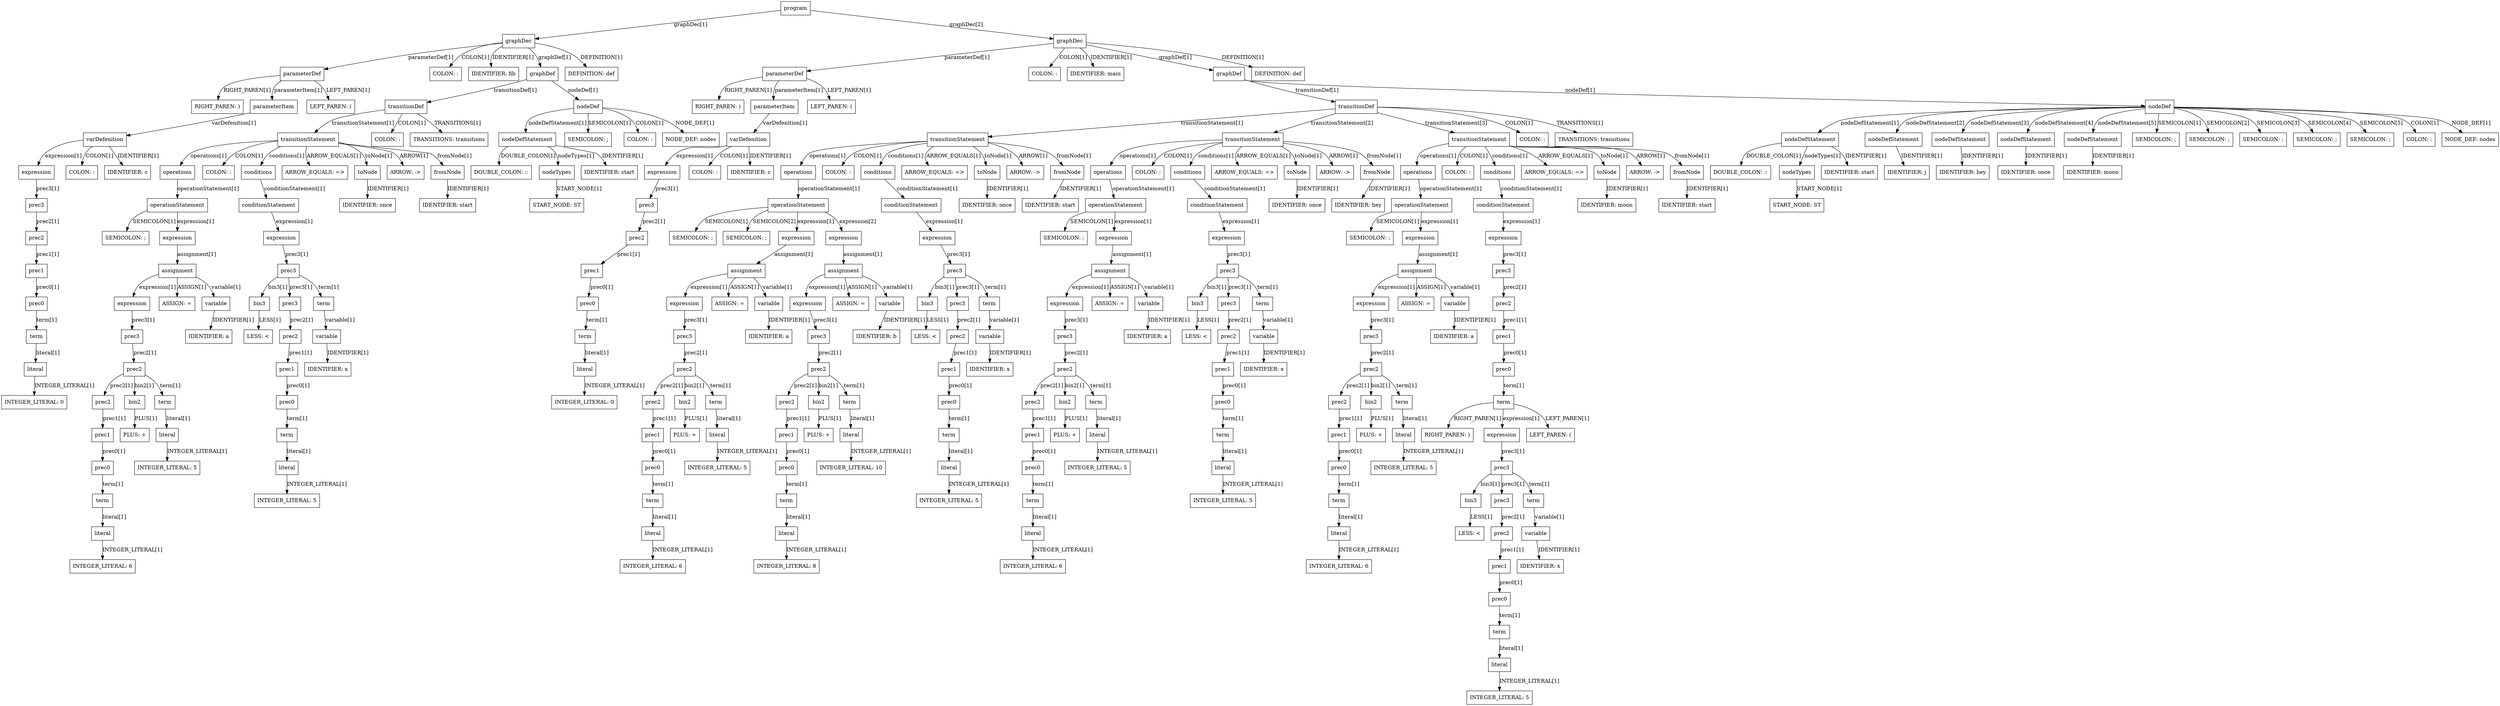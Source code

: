 digraph ParseTree {
    node [shape=box];
    node0 [label="program"];
    node1 [label="graphDec"];
    node0 -> node1 [label="graphDec[1]"];
    node2 [label="parameterDef"];
    node1 -> node2 [label="parameterDef[1]"];
    node3 [label="RIGHT_PAREN: )"];
    node2 -> node3 [label="RIGHT_PAREN[1]"];
    node4 [label="parameterItem"];
    node2 -> node4 [label="parameterItem[1]"];
    node5 [label="varDefenition"];
    node4 -> node5 [label="varDefenition[1]"];
    node6 [label="expression"];
    node5 -> node6 [label="expression[1]"];
    node7 [label="prec3"];
    node6 -> node7 [label="prec3[1]"];
    node8 [label="prec2"];
    node7 -> node8 [label="prec2[1]"];
    node9 [label="prec1"];
    node8 -> node9 [label="prec1[1]"];
    node10 [label="prec0"];
    node9 -> node10 [label="prec0[1]"];
    node11 [label="term"];
    node10 -> node11 [label="term[1]"];
    node12 [label="literal"];
    node11 -> node12 [label="literal[1]"];
    node13 [label="INTEGER_LITERAL: 0"];
    node12 -> node13 [label="INTEGER_LITERAL[1]"];
    node14 [label="COLON: :"];
    node5 -> node14 [label="COLON[1]"];
    node15 [label="IDENTIFIER: c"];
    node5 -> node15 [label="IDENTIFIER[1]"];
    node16 [label="LEFT_PAREN: ("];
    node2 -> node16 [label="LEFT_PAREN[1]"];
    node17 [label="COLON: :"];
    node1 -> node17 [label="COLON[1]"];
    node18 [label="IDENTIFIER: fib"];
    node1 -> node18 [label="IDENTIFIER[1]"];
    node19 [label="graphDef"];
    node1 -> node19 [label="graphDef[1]"];
    node20 [label="transitionDef"];
    node19 -> node20 [label="transitionDef[1]"];
    node21 [label="transitionStatement"];
    node20 -> node21 [label="transitionStatement[1]"];
    node22 [label="operations"];
    node21 -> node22 [label="operations[1]"];
    node23 [label="operationStatement"];
    node22 -> node23 [label="operationStatement[1]"];
    node24 [label="SEMICOLON: ;"];
    node23 -> node24 [label="SEMICOLON[1]"];
    node25 [label="expression"];
    node23 -> node25 [label="expression[1]"];
    node26 [label="assignment"];
    node25 -> node26 [label="assignment[1]"];
    node27 [label="expression"];
    node26 -> node27 [label="expression[1]"];
    node28 [label="prec3"];
    node27 -> node28 [label="prec3[1]"];
    node29 [label="prec2"];
    node28 -> node29 [label="prec2[1]"];
    node30 [label="prec2"];
    node29 -> node30 [label="prec2[1]"];
    node31 [label="prec1"];
    node30 -> node31 [label="prec1[1]"];
    node32 [label="prec0"];
    node31 -> node32 [label="prec0[1]"];
    node33 [label="term"];
    node32 -> node33 [label="term[1]"];
    node34 [label="literal"];
    node33 -> node34 [label="literal[1]"];
    node35 [label="INTEGER_LITERAL: 6"];
    node34 -> node35 [label="INTEGER_LITERAL[1]"];
    node36 [label="bin2"];
    node29 -> node36 [label="bin2[1]"];
    node37 [label="PLUS: +"];
    node36 -> node37 [label="PLUS[1]"];
    node38 [label="term"];
    node29 -> node38 [label="term[1]"];
    node39 [label="literal"];
    node38 -> node39 [label="literal[1]"];
    node40 [label="INTEGER_LITERAL: 5"];
    node39 -> node40 [label="INTEGER_LITERAL[1]"];
    node41 [label="ASSIGN: ="];
    node26 -> node41 [label="ASSIGN[1]"];
    node42 [label="variable"];
    node26 -> node42 [label="variable[1]"];
    node43 [label="IDENTIFIER: a"];
    node42 -> node43 [label="IDENTIFIER[1]"];
    node44 [label="COLON: :"];
    node21 -> node44 [label="COLON[1]"];
    node45 [label="conditions"];
    node21 -> node45 [label="conditions[1]"];
    node46 [label="conditionStatement"];
    node45 -> node46 [label="conditionStatement[1]"];
    node47 [label="expression"];
    node46 -> node47 [label="expression[1]"];
    node48 [label="prec3"];
    node47 -> node48 [label="prec3[1]"];
    node49 [label="bin3"];
    node48 -> node49 [label="bin3[1]"];
    node50 [label="LESS: <"];
    node49 -> node50 [label="LESS[1]"];
    node51 [label="prec3"];
    node48 -> node51 [label="prec3[1]"];
    node52 [label="prec2"];
    node51 -> node52 [label="prec2[1]"];
    node53 [label="prec1"];
    node52 -> node53 [label="prec1[1]"];
    node54 [label="prec0"];
    node53 -> node54 [label="prec0[1]"];
    node55 [label="term"];
    node54 -> node55 [label="term[1]"];
    node56 [label="literal"];
    node55 -> node56 [label="literal[1]"];
    node57 [label="INTEGER_LITERAL: 5"];
    node56 -> node57 [label="INTEGER_LITERAL[1]"];
    node58 [label="term"];
    node48 -> node58 [label="term[1]"];
    node59 [label="variable"];
    node58 -> node59 [label="variable[1]"];
    node60 [label="IDENTIFIER: x"];
    node59 -> node60 [label="IDENTIFIER[1]"];
    node61 [label="ARROW_EQUALS: =>"];
    node21 -> node61 [label="ARROW_EQUALS[1]"];
    node62 [label="toNode"];
    node21 -> node62 [label="toNode[1]"];
    node63 [label="IDENTIFIER: once"];
    node62 -> node63 [label="IDENTIFIER[1]"];
    node64 [label="ARROW: ->"];
    node21 -> node64 [label="ARROW[1]"];
    node65 [label="fromNode"];
    node21 -> node65 [label="fromNode[1]"];
    node66 [label="IDENTIFIER: start"];
    node65 -> node66 [label="IDENTIFIER[1]"];
    node67 [label="COLON: :"];
    node20 -> node67 [label="COLON[1]"];
    node68 [label="TRANSITIONS: transitions"];
    node20 -> node68 [label="TRANSITIONS[1]"];
    node69 [label="nodeDef"];
    node19 -> node69 [label="nodeDef[1]"];
    node70 [label="nodeDefStatement"];
    node69 -> node70 [label="nodeDefStatement[1]"];
    node71 [label="DOUBLE_COLON: ::"];
    node70 -> node71 [label="DOUBLE_COLON[1]"];
    node72 [label="nodeTypes"];
    node70 -> node72 [label="nodeTypes[1]"];
    node73 [label="START_NODE: ST"];
    node72 -> node73 [label="START_NODE[1]"];
    node74 [label="IDENTIFIER: start"];
    node70 -> node74 [label="IDENTIFIER[1]"];
    node75 [label="SEMICOLON: ;"];
    node69 -> node75 [label="SEMICOLON[1]"];
    node76 [label="COLON: :"];
    node69 -> node76 [label="COLON[1]"];
    node77 [label="NODE_DEF: nodes"];
    node69 -> node77 [label="NODE_DEF[1]"];
    node78 [label="DEFINITION: def"];
    node1 -> node78 [label="DEFINITION[1]"];
    node79 [label="graphDec"];
    node0 -> node79 [label="graphDec[2]"];
    node80 [label="parameterDef"];
    node79 -> node80 [label="parameterDef[1]"];
    node81 [label="RIGHT_PAREN: )"];
    node80 -> node81 [label="RIGHT_PAREN[1]"];
    node82 [label="parameterItem"];
    node80 -> node82 [label="parameterItem[1]"];
    node83 [label="varDefenition"];
    node82 -> node83 [label="varDefenition[1]"];
    node84 [label="expression"];
    node83 -> node84 [label="expression[1]"];
    node85 [label="prec3"];
    node84 -> node85 [label="prec3[1]"];
    node86 [label="prec2"];
    node85 -> node86 [label="prec2[1]"];
    node87 [label="prec1"];
    node86 -> node87 [label="prec1[1]"];
    node88 [label="prec0"];
    node87 -> node88 [label="prec0[1]"];
    node89 [label="term"];
    node88 -> node89 [label="term[1]"];
    node90 [label="literal"];
    node89 -> node90 [label="literal[1]"];
    node91 [label="INTEGER_LITERAL: 0"];
    node90 -> node91 [label="INTEGER_LITERAL[1]"];
    node92 [label="COLON: :"];
    node83 -> node92 [label="COLON[1]"];
    node93 [label="IDENTIFIER: c"];
    node83 -> node93 [label="IDENTIFIER[1]"];
    node94 [label="LEFT_PAREN: ("];
    node80 -> node94 [label="LEFT_PAREN[1]"];
    node95 [label="COLON: :"];
    node79 -> node95 [label="COLON[1]"];
    node96 [label="IDENTIFIER: main"];
    node79 -> node96 [label="IDENTIFIER[1]"];
    node97 [label="graphDef"];
    node79 -> node97 [label="graphDef[1]"];
    node98 [label="transitionDef"];
    node97 -> node98 [label="transitionDef[1]"];
    node99 [label="transitionStatement"];
    node98 -> node99 [label="transitionStatement[1]"];
    node100 [label="operations"];
    node99 -> node100 [label="operations[1]"];
    node101 [label="operationStatement"];
    node100 -> node101 [label="operationStatement[1]"];
    node102 [label="SEMICOLON: ;"];
    node101 -> node102 [label="SEMICOLON[1]"];
    node103 [label="SEMICOLON: ;"];
    node101 -> node103 [label="SEMICOLON[2]"];
    node104 [label="expression"];
    node101 -> node104 [label="expression[1]"];
    node105 [label="assignment"];
    node104 -> node105 [label="assignment[1]"];
    node106 [label="expression"];
    node105 -> node106 [label="expression[1]"];
    node107 [label="prec3"];
    node106 -> node107 [label="prec3[1]"];
    node108 [label="prec2"];
    node107 -> node108 [label="prec2[1]"];
    node109 [label="prec2"];
    node108 -> node109 [label="prec2[1]"];
    node110 [label="prec1"];
    node109 -> node110 [label="prec1[1]"];
    node111 [label="prec0"];
    node110 -> node111 [label="prec0[1]"];
    node112 [label="term"];
    node111 -> node112 [label="term[1]"];
    node113 [label="literal"];
    node112 -> node113 [label="literal[1]"];
    node114 [label="INTEGER_LITERAL: 6"];
    node113 -> node114 [label="INTEGER_LITERAL[1]"];
    node115 [label="bin2"];
    node108 -> node115 [label="bin2[1]"];
    node116 [label="PLUS: +"];
    node115 -> node116 [label="PLUS[1]"];
    node117 [label="term"];
    node108 -> node117 [label="term[1]"];
    node118 [label="literal"];
    node117 -> node118 [label="literal[1]"];
    node119 [label="INTEGER_LITERAL: 5"];
    node118 -> node119 [label="INTEGER_LITERAL[1]"];
    node120 [label="ASSIGN: ="];
    node105 -> node120 [label="ASSIGN[1]"];
    node121 [label="variable"];
    node105 -> node121 [label="variable[1]"];
    node122 [label="IDENTIFIER: a"];
    node121 -> node122 [label="IDENTIFIER[1]"];
    node123 [label="expression"];
    node101 -> node123 [label="expression[2]"];
    node124 [label="assignment"];
    node123 -> node124 [label="assignment[1]"];
    node125 [label="expression"];
    node124 -> node125 [label="expression[1]"];
    node126 [label="prec3"];
    node125 -> node126 [label="prec3[1]"];
    node127 [label="prec2"];
    node126 -> node127 [label="prec2[1]"];
    node128 [label="prec2"];
    node127 -> node128 [label="prec2[1]"];
    node129 [label="prec1"];
    node128 -> node129 [label="prec1[1]"];
    node130 [label="prec0"];
    node129 -> node130 [label="prec0[1]"];
    node131 [label="term"];
    node130 -> node131 [label="term[1]"];
    node132 [label="literal"];
    node131 -> node132 [label="literal[1]"];
    node133 [label="INTEGER_LITERAL: 8"];
    node132 -> node133 [label="INTEGER_LITERAL[1]"];
    node134 [label="bin2"];
    node127 -> node134 [label="bin2[1]"];
    node135 [label="PLUS: +"];
    node134 -> node135 [label="PLUS[1]"];
    node136 [label="term"];
    node127 -> node136 [label="term[1]"];
    node137 [label="literal"];
    node136 -> node137 [label="literal[1]"];
    node138 [label="INTEGER_LITERAL: 10"];
    node137 -> node138 [label="INTEGER_LITERAL[1]"];
    node139 [label="ASSIGN: ="];
    node124 -> node139 [label="ASSIGN[1]"];
    node140 [label="variable"];
    node124 -> node140 [label="variable[1]"];
    node141 [label="IDENTIFIER: b"];
    node140 -> node141 [label="IDENTIFIER[1]"];
    node142 [label="COLON: :"];
    node99 -> node142 [label="COLON[1]"];
    node143 [label="conditions"];
    node99 -> node143 [label="conditions[1]"];
    node144 [label="conditionStatement"];
    node143 -> node144 [label="conditionStatement[1]"];
    node145 [label="expression"];
    node144 -> node145 [label="expression[1]"];
    node146 [label="prec3"];
    node145 -> node146 [label="prec3[1]"];
    node147 [label="bin3"];
    node146 -> node147 [label="bin3[1]"];
    node148 [label="LESS: <"];
    node147 -> node148 [label="LESS[1]"];
    node149 [label="prec3"];
    node146 -> node149 [label="prec3[1]"];
    node150 [label="prec2"];
    node149 -> node150 [label="prec2[1]"];
    node151 [label="prec1"];
    node150 -> node151 [label="prec1[1]"];
    node152 [label="prec0"];
    node151 -> node152 [label="prec0[1]"];
    node153 [label="term"];
    node152 -> node153 [label="term[1]"];
    node154 [label="literal"];
    node153 -> node154 [label="literal[1]"];
    node155 [label="INTEGER_LITERAL: 5"];
    node154 -> node155 [label="INTEGER_LITERAL[1]"];
    node156 [label="term"];
    node146 -> node156 [label="term[1]"];
    node157 [label="variable"];
    node156 -> node157 [label="variable[1]"];
    node158 [label="IDENTIFIER: x"];
    node157 -> node158 [label="IDENTIFIER[1]"];
    node159 [label="ARROW_EQUALS: =>"];
    node99 -> node159 [label="ARROW_EQUALS[1]"];
    node160 [label="toNode"];
    node99 -> node160 [label="toNode[1]"];
    node161 [label="IDENTIFIER: once"];
    node160 -> node161 [label="IDENTIFIER[1]"];
    node162 [label="ARROW: ->"];
    node99 -> node162 [label="ARROW[1]"];
    node163 [label="fromNode"];
    node99 -> node163 [label="fromNode[1]"];
    node164 [label="IDENTIFIER: start"];
    node163 -> node164 [label="IDENTIFIER[1]"];
    node165 [label="transitionStatement"];
    node98 -> node165 [label="transitionStatement[2]"];
    node166 [label="operations"];
    node165 -> node166 [label="operations[1]"];
    node167 [label="operationStatement"];
    node166 -> node167 [label="operationStatement[1]"];
    node168 [label="SEMICOLON: ;"];
    node167 -> node168 [label="SEMICOLON[1]"];
    node169 [label="expression"];
    node167 -> node169 [label="expression[1]"];
    node170 [label="assignment"];
    node169 -> node170 [label="assignment[1]"];
    node171 [label="expression"];
    node170 -> node171 [label="expression[1]"];
    node172 [label="prec3"];
    node171 -> node172 [label="prec3[1]"];
    node173 [label="prec2"];
    node172 -> node173 [label="prec2[1]"];
    node174 [label="prec2"];
    node173 -> node174 [label="prec2[1]"];
    node175 [label="prec1"];
    node174 -> node175 [label="prec1[1]"];
    node176 [label="prec0"];
    node175 -> node176 [label="prec0[1]"];
    node177 [label="term"];
    node176 -> node177 [label="term[1]"];
    node178 [label="literal"];
    node177 -> node178 [label="literal[1]"];
    node179 [label="INTEGER_LITERAL: 6"];
    node178 -> node179 [label="INTEGER_LITERAL[1]"];
    node180 [label="bin2"];
    node173 -> node180 [label="bin2[1]"];
    node181 [label="PLUS: +"];
    node180 -> node181 [label="PLUS[1]"];
    node182 [label="term"];
    node173 -> node182 [label="term[1]"];
    node183 [label="literal"];
    node182 -> node183 [label="literal[1]"];
    node184 [label="INTEGER_LITERAL: 5"];
    node183 -> node184 [label="INTEGER_LITERAL[1]"];
    node185 [label="ASSIGN: ="];
    node170 -> node185 [label="ASSIGN[1]"];
    node186 [label="variable"];
    node170 -> node186 [label="variable[1]"];
    node187 [label="IDENTIFIER: a"];
    node186 -> node187 [label="IDENTIFIER[1]"];
    node188 [label="COLON: :"];
    node165 -> node188 [label="COLON[1]"];
    node189 [label="conditions"];
    node165 -> node189 [label="conditions[1]"];
    node190 [label="conditionStatement"];
    node189 -> node190 [label="conditionStatement[1]"];
    node191 [label="expression"];
    node190 -> node191 [label="expression[1]"];
    node192 [label="prec3"];
    node191 -> node192 [label="prec3[1]"];
    node193 [label="bin3"];
    node192 -> node193 [label="bin3[1]"];
    node194 [label="LESS: <"];
    node193 -> node194 [label="LESS[1]"];
    node195 [label="prec3"];
    node192 -> node195 [label="prec3[1]"];
    node196 [label="prec2"];
    node195 -> node196 [label="prec2[1]"];
    node197 [label="prec1"];
    node196 -> node197 [label="prec1[1]"];
    node198 [label="prec0"];
    node197 -> node198 [label="prec0[1]"];
    node199 [label="term"];
    node198 -> node199 [label="term[1]"];
    node200 [label="literal"];
    node199 -> node200 [label="literal[1]"];
    node201 [label="INTEGER_LITERAL: 5"];
    node200 -> node201 [label="INTEGER_LITERAL[1]"];
    node202 [label="term"];
    node192 -> node202 [label="term[1]"];
    node203 [label="variable"];
    node202 -> node203 [label="variable[1]"];
    node204 [label="IDENTIFIER: x"];
    node203 -> node204 [label="IDENTIFIER[1]"];
    node205 [label="ARROW_EQUALS: =>"];
    node165 -> node205 [label="ARROW_EQUALS[1]"];
    node206 [label="toNode"];
    node165 -> node206 [label="toNode[1]"];
    node207 [label="IDENTIFIER: once"];
    node206 -> node207 [label="IDENTIFIER[1]"];
    node208 [label="ARROW: ->"];
    node165 -> node208 [label="ARROW[1]"];
    node209 [label="fromNode"];
    node165 -> node209 [label="fromNode[1]"];
    node210 [label="IDENTIFIER: hey"];
    node209 -> node210 [label="IDENTIFIER[1]"];
    node211 [label="transitionStatement"];
    node98 -> node211 [label="transitionStatement[3]"];
    node212 [label="operations"];
    node211 -> node212 [label="operations[1]"];
    node213 [label="operationStatement"];
    node212 -> node213 [label="operationStatement[1]"];
    node214 [label="SEMICOLON: ;"];
    node213 -> node214 [label="SEMICOLON[1]"];
    node215 [label="expression"];
    node213 -> node215 [label="expression[1]"];
    node216 [label="assignment"];
    node215 -> node216 [label="assignment[1]"];
    node217 [label="expression"];
    node216 -> node217 [label="expression[1]"];
    node218 [label="prec3"];
    node217 -> node218 [label="prec3[1]"];
    node219 [label="prec2"];
    node218 -> node219 [label="prec2[1]"];
    node220 [label="prec2"];
    node219 -> node220 [label="prec2[1]"];
    node221 [label="prec1"];
    node220 -> node221 [label="prec1[1]"];
    node222 [label="prec0"];
    node221 -> node222 [label="prec0[1]"];
    node223 [label="term"];
    node222 -> node223 [label="term[1]"];
    node224 [label="literal"];
    node223 -> node224 [label="literal[1]"];
    node225 [label="INTEGER_LITERAL: 6"];
    node224 -> node225 [label="INTEGER_LITERAL[1]"];
    node226 [label="bin2"];
    node219 -> node226 [label="bin2[1]"];
    node227 [label="PLUS: +"];
    node226 -> node227 [label="PLUS[1]"];
    node228 [label="term"];
    node219 -> node228 [label="term[1]"];
    node229 [label="literal"];
    node228 -> node229 [label="literal[1]"];
    node230 [label="INTEGER_LITERAL: 5"];
    node229 -> node230 [label="INTEGER_LITERAL[1]"];
    node231 [label="ASSIGN: ="];
    node216 -> node231 [label="ASSIGN[1]"];
    node232 [label="variable"];
    node216 -> node232 [label="variable[1]"];
    node233 [label="IDENTIFIER: a"];
    node232 -> node233 [label="IDENTIFIER[1]"];
    node234 [label="COLON: :"];
    node211 -> node234 [label="COLON[1]"];
    node235 [label="conditions"];
    node211 -> node235 [label="conditions[1]"];
    node236 [label="conditionStatement"];
    node235 -> node236 [label="conditionStatement[1]"];
    node237 [label="expression"];
    node236 -> node237 [label="expression[1]"];
    node238 [label="prec3"];
    node237 -> node238 [label="prec3[1]"];
    node239 [label="prec2"];
    node238 -> node239 [label="prec2[1]"];
    node240 [label="prec1"];
    node239 -> node240 [label="prec1[1]"];
    node241 [label="prec0"];
    node240 -> node241 [label="prec0[1]"];
    node242 [label="term"];
    node241 -> node242 [label="term[1]"];
    node243 [label="RIGHT_PAREN: )"];
    node242 -> node243 [label="RIGHT_PAREN[1]"];
    node244 [label="expression"];
    node242 -> node244 [label="expression[1]"];
    node245 [label="prec3"];
    node244 -> node245 [label="prec3[1]"];
    node246 [label="bin3"];
    node245 -> node246 [label="bin3[1]"];
    node247 [label="LESS: <"];
    node246 -> node247 [label="LESS[1]"];
    node248 [label="prec3"];
    node245 -> node248 [label="prec3[1]"];
    node249 [label="prec2"];
    node248 -> node249 [label="prec2[1]"];
    node250 [label="prec1"];
    node249 -> node250 [label="prec1[1]"];
    node251 [label="prec0"];
    node250 -> node251 [label="prec0[1]"];
    node252 [label="term"];
    node251 -> node252 [label="term[1]"];
    node253 [label="literal"];
    node252 -> node253 [label="literal[1]"];
    node254 [label="INTEGER_LITERAL: 5"];
    node253 -> node254 [label="INTEGER_LITERAL[1]"];
    node255 [label="term"];
    node245 -> node255 [label="term[1]"];
    node256 [label="variable"];
    node255 -> node256 [label="variable[1]"];
    node257 [label="IDENTIFIER: x"];
    node256 -> node257 [label="IDENTIFIER[1]"];
    node258 [label="LEFT_PAREN: ("];
    node242 -> node258 [label="LEFT_PAREN[1]"];
    node259 [label="ARROW_EQUALS: =>"];
    node211 -> node259 [label="ARROW_EQUALS[1]"];
    node260 [label="toNode"];
    node211 -> node260 [label="toNode[1]"];
    node261 [label="IDENTIFIER: moon"];
    node260 -> node261 [label="IDENTIFIER[1]"];
    node262 [label="ARROW: ->"];
    node211 -> node262 [label="ARROW[1]"];
    node263 [label="fromNode"];
    node211 -> node263 [label="fromNode[1]"];
    node264 [label="IDENTIFIER: start"];
    node263 -> node264 [label="IDENTIFIER[1]"];
    node265 [label="COLON: :"];
    node98 -> node265 [label="COLON[1]"];
    node266 [label="TRANSITIONS: transitions"];
    node98 -> node266 [label="TRANSITIONS[1]"];
    node267 [label="nodeDef"];
    node97 -> node267 [label="nodeDef[1]"];
    node268 [label="nodeDefStatement"];
    node267 -> node268 [label="nodeDefStatement[1]"];
    node269 [label="DOUBLE_COLON: ::"];
    node268 -> node269 [label="DOUBLE_COLON[1]"];
    node270 [label="nodeTypes"];
    node268 -> node270 [label="nodeTypes[1]"];
    node271 [label="START_NODE: ST"];
    node270 -> node271 [label="START_NODE[1]"];
    node272 [label="IDENTIFIER: start"];
    node268 -> node272 [label="IDENTIFIER[1]"];
    node273 [label="nodeDefStatement"];
    node267 -> node273 [label="nodeDefStatement[2]"];
    node274 [label="IDENTIFIER: j"];
    node273 -> node274 [label="IDENTIFIER[1]"];
    node275 [label="nodeDefStatement"];
    node267 -> node275 [label="nodeDefStatement[3]"];
    node276 [label="IDENTIFIER: hey"];
    node275 -> node276 [label="IDENTIFIER[1]"];
    node277 [label="nodeDefStatement"];
    node267 -> node277 [label="nodeDefStatement[4]"];
    node278 [label="IDENTIFIER: once"];
    node277 -> node278 [label="IDENTIFIER[1]"];
    node279 [label="nodeDefStatement"];
    node267 -> node279 [label="nodeDefStatement[5]"];
    node280 [label="IDENTIFIER: moon"];
    node279 -> node280 [label="IDENTIFIER[1]"];
    node281 [label="SEMICOLON: ;"];
    node267 -> node281 [label="SEMICOLON[1]"];
    node282 [label="SEMICOLON: ;"];
    node267 -> node282 [label="SEMICOLON[2]"];
    node283 [label="SEMICOLON: ;"];
    node267 -> node283 [label="SEMICOLON[3]"];
    node284 [label="SEMICOLON: ;"];
    node267 -> node284 [label="SEMICOLON[4]"];
    node285 [label="SEMICOLON: ;"];
    node267 -> node285 [label="SEMICOLON[5]"];
    node286 [label="COLON: :"];
    node267 -> node286 [label="COLON[1]"];
    node287 [label="NODE_DEF: nodes"];
    node267 -> node287 [label="NODE_DEF[1]"];
    node288 [label="DEFINITION: def"];
    node79 -> node288 [label="DEFINITION[1]"];
}
